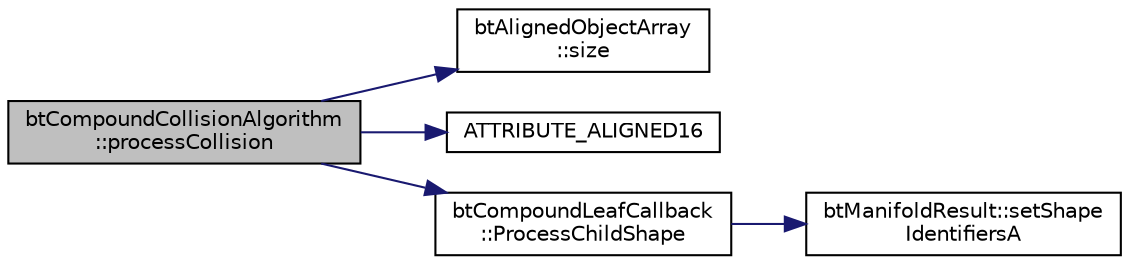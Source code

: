 digraph "btCompoundCollisionAlgorithm::processCollision"
{
  edge [fontname="Helvetica",fontsize="10",labelfontname="Helvetica",labelfontsize="10"];
  node [fontname="Helvetica",fontsize="10",shape=record];
  rankdir="LR";
  Node1 [label="btCompoundCollisionAlgorithm\l::processCollision",height=0.2,width=0.4,color="black", fillcolor="grey75", style="filled", fontcolor="black"];
  Node1 -> Node2 [color="midnightblue",fontsize="10",style="solid",fontname="Helvetica"];
  Node2 [label="btAlignedObjectArray\l::size",height=0.2,width=0.4,color="black", fillcolor="white", style="filled",URL="$classbt_aligned_object_array.html#a6bdd14c7599ecb95e8d83dd5a715f9b7",tooltip="return the number of elements in the array "];
  Node1 -> Node3 [color="midnightblue",fontsize="10",style="solid",fontname="Helvetica"];
  Node3 [label="ATTRIBUTE_ALIGNED16",height=0.2,width=0.4,color="black", fillcolor="white", style="filled",URL="$bt_g_impact_quantized_bvh_8h.html#a80a83383f96f6003cbc341a0d43c2a50"];
  Node1 -> Node4 [color="midnightblue",fontsize="10",style="solid",fontname="Helvetica"];
  Node4 [label="btCompoundLeafCallback\l::ProcessChildShape",height=0.2,width=0.4,color="black", fillcolor="white", style="filled",URL="$structbt_compound_leaf_callback.html#a447295638bb470ddfbcdd314eb14b6ad"];
  Node4 -> Node5 [color="midnightblue",fontsize="10",style="solid",fontname="Helvetica"];
  Node5 [label="btManifoldResult::setShape\lIdentifiersA",height=0.2,width=0.4,color="black", fillcolor="white", style="filled",URL="$classbt_manifold_result.html#a01f472fc7b6d431845d22f55842f029d",tooltip="setShapeIdentifiersA/B provides experimental support for per-triangle material / custom material comb..."];
}
